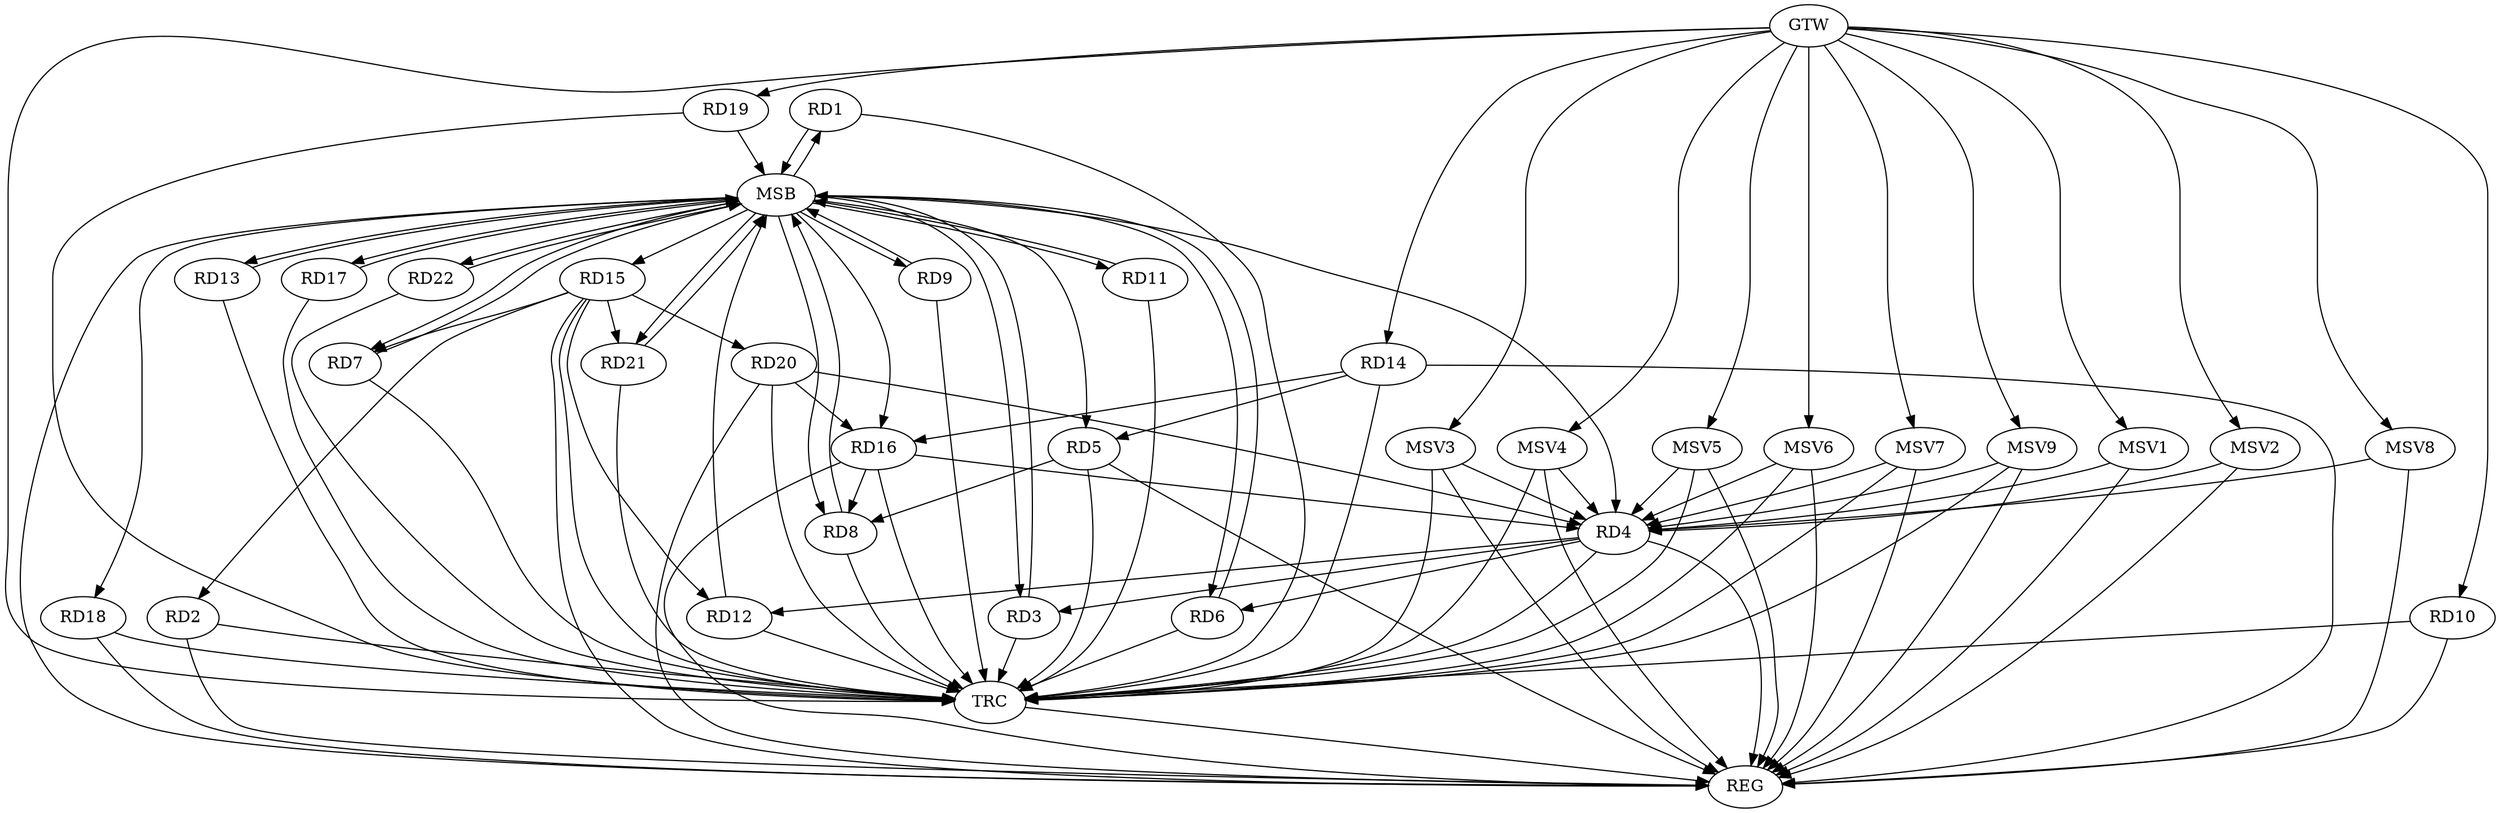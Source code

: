 strict digraph G {
  RD1 [ label="RD1" ];
  RD2 [ label="RD2" ];
  RD3 [ label="RD3" ];
  RD4 [ label="RD4" ];
  RD5 [ label="RD5" ];
  RD6 [ label="RD6" ];
  RD7 [ label="RD7" ];
  RD8 [ label="RD8" ];
  RD9 [ label="RD9" ];
  RD10 [ label="RD10" ];
  RD11 [ label="RD11" ];
  RD12 [ label="RD12" ];
  RD13 [ label="RD13" ];
  RD14 [ label="RD14" ];
  RD15 [ label="RD15" ];
  RD16 [ label="RD16" ];
  RD17 [ label="RD17" ];
  RD18 [ label="RD18" ];
  RD19 [ label="RD19" ];
  RD20 [ label="RD20" ];
  RD21 [ label="RD21" ];
  RD22 [ label="RD22" ];
  GTW [ label="GTW" ];
  REG [ label="REG" ];
  MSB [ label="MSB" ];
  TRC [ label="TRC" ];
  MSV1 [ label="MSV1" ];
  MSV2 [ label="MSV2" ];
  MSV3 [ label="MSV3" ];
  MSV4 [ label="MSV4" ];
  MSV5 [ label="MSV5" ];
  MSV6 [ label="MSV6" ];
  MSV7 [ label="MSV7" ];
  MSV8 [ label="MSV8" ];
  MSV9 [ label="MSV9" ];
  RD15 -> RD2;
  RD4 -> RD3;
  RD4 -> RD6;
  RD4 -> RD12;
  RD16 -> RD4;
  RD20 -> RD4;
  RD5 -> RD8;
  RD14 -> RD5;
  RD15 -> RD7;
  RD16 -> RD8;
  RD15 -> RD12;
  RD14 -> RD16;
  RD15 -> RD20;
  RD15 -> RD21;
  RD20 -> RD16;
  GTW -> RD10;
  GTW -> RD14;
  GTW -> RD19;
  RD2 -> REG;
  RD4 -> REG;
  RD5 -> REG;
  RD10 -> REG;
  RD14 -> REG;
  RD15 -> REG;
  RD16 -> REG;
  RD18 -> REG;
  RD20 -> REG;
  RD1 -> MSB;
  MSB -> RD7;
  MSB -> REG;
  RD3 -> MSB;
  RD6 -> MSB;
  MSB -> RD4;
  RD7 -> MSB;
  MSB -> RD16;
  RD8 -> MSB;
  MSB -> RD3;
  MSB -> RD9;
  MSB -> RD17;
  RD9 -> MSB;
  RD11 -> MSB;
  MSB -> RD1;
  MSB -> RD21;
  RD12 -> MSB;
  MSB -> RD18;
  RD13 -> MSB;
  MSB -> RD11;
  MSB -> RD15;
  RD17 -> MSB;
  MSB -> RD6;
  MSB -> RD13;
  MSB -> RD22;
  RD19 -> MSB;
  RD21 -> MSB;
  MSB -> RD8;
  RD22 -> MSB;
  MSB -> RD5;
  RD1 -> TRC;
  RD2 -> TRC;
  RD3 -> TRC;
  RD4 -> TRC;
  RD5 -> TRC;
  RD6 -> TRC;
  RD7 -> TRC;
  RD8 -> TRC;
  RD9 -> TRC;
  RD10 -> TRC;
  RD11 -> TRC;
  RD12 -> TRC;
  RD13 -> TRC;
  RD14 -> TRC;
  RD15 -> TRC;
  RD16 -> TRC;
  RD17 -> TRC;
  RD18 -> TRC;
  RD19 -> TRC;
  RD20 -> TRC;
  RD21 -> TRC;
  RD22 -> TRC;
  GTW -> TRC;
  TRC -> REG;
  MSV1 -> RD4;
  MSV2 -> RD4;
  MSV3 -> RD4;
  GTW -> MSV1;
  MSV1 -> REG;
  GTW -> MSV2;
  MSV2 -> REG;
  GTW -> MSV3;
  MSV3 -> REG;
  MSV3 -> TRC;
  MSV4 -> RD4;
  MSV5 -> RD4;
  GTW -> MSV4;
  MSV4 -> REG;
  MSV4 -> TRC;
  GTW -> MSV5;
  MSV5 -> REG;
  MSV5 -> TRC;
  MSV6 -> RD4;
  GTW -> MSV6;
  MSV6 -> REG;
  MSV6 -> TRC;
  MSV7 -> RD4;
  MSV8 -> RD4;
  GTW -> MSV7;
  MSV7 -> REG;
  MSV7 -> TRC;
  GTW -> MSV8;
  MSV8 -> REG;
  MSV9 -> RD4;
  GTW -> MSV9;
  MSV9 -> REG;
  MSV9 -> TRC;
}

